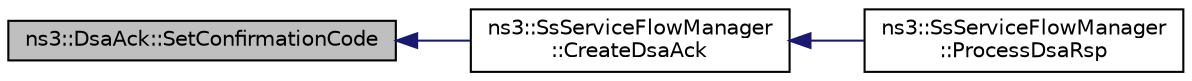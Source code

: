 digraph "ns3::DsaAck::SetConfirmationCode"
{
  edge [fontname="Helvetica",fontsize="10",labelfontname="Helvetica",labelfontsize="10"];
  node [fontname="Helvetica",fontsize="10",shape=record];
  rankdir="LR";
  Node1 [label="ns3::DsaAck::SetConfirmationCode",height=0.2,width=0.4,color="black", fillcolor="grey75", style="filled", fontcolor="black"];
  Node1 -> Node2 [dir="back",color="midnightblue",fontsize="10",style="solid"];
  Node2 [label="ns3::SsServiceFlowManager\l::CreateDsaAck",height=0.2,width=0.4,color="black", fillcolor="white", style="filled",URL="$d4/dc3/classns3_1_1SsServiceFlowManager.html#aa1284d53599ef6f1c4ba3f7dd3ac8f09"];
  Node2 -> Node3 [dir="back",color="midnightblue",fontsize="10",style="solid"];
  Node3 [label="ns3::SsServiceFlowManager\l::ProcessDsaRsp",height=0.2,width=0.4,color="black", fillcolor="white", style="filled",URL="$d4/dc3/classns3_1_1SsServiceFlowManager.html#a0d610f8ac8628def7125bfcf32e8b3c1"];
}
